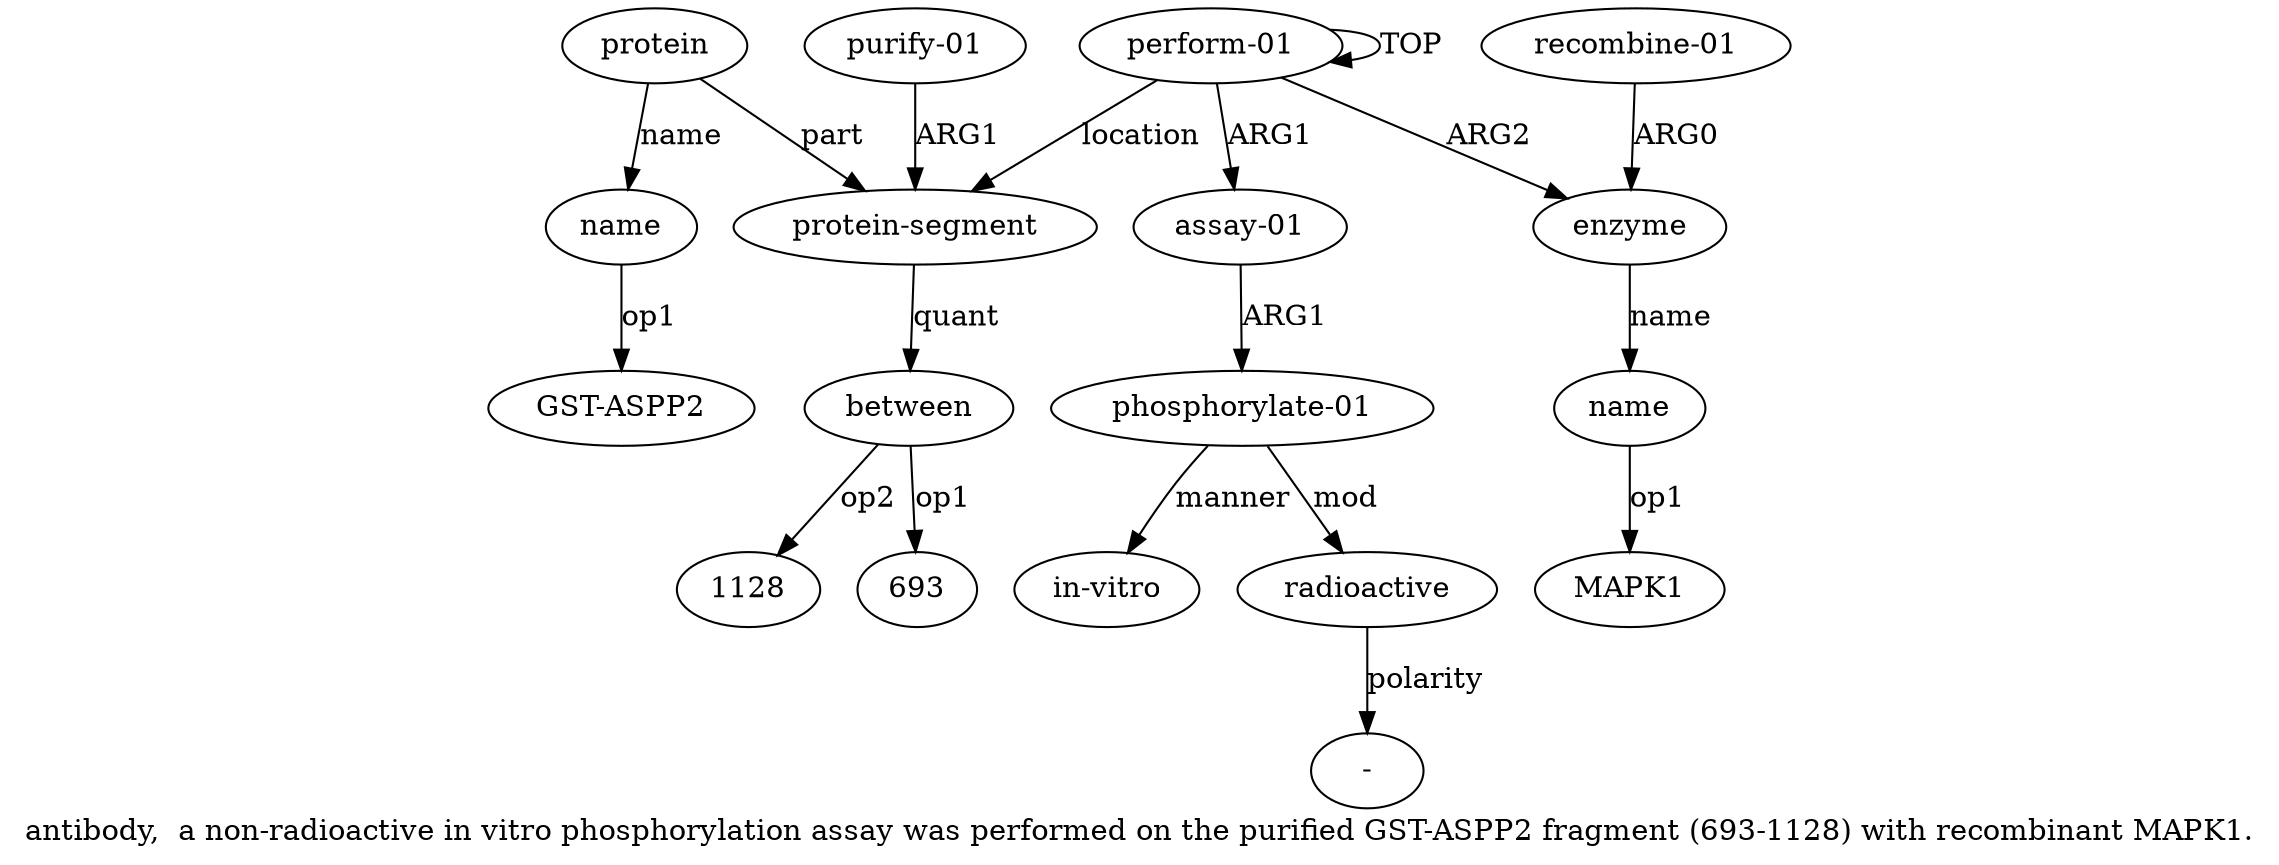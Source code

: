 digraph  {
	graph [label="antibody,  a non-radioactive in vitro phosphorylation assay was performed on the purified GST-ASPP2 fragment (693-1128) with recombinant \
MAPK1."];
	node [label="\N"];
	"a10 GST-ASPP2"	 [color=black,
		gold_ind=-1,
		gold_label="GST-ASPP2",
		label="GST-ASPP2",
		test_ind=-1,
		test_label="GST-ASPP2"];
	a11	 [color=black,
		gold_ind=11,
		gold_label=between,
		label=between,
		test_ind=11,
		test_label=between];
	"a11 1128"	 [color=black,
		gold_ind=-1,
		gold_label=1128,
		label=1128,
		test_ind=-1,
		test_label=1128];
	a11 -> "a11 1128" [key=0,
	color=black,
	gold_label=op2,
	label=op2,
	test_label=op2];
"a11 693" [color=black,
	gold_ind=-1,
	gold_label=693,
	label=693,
	test_ind=-1,
	test_label=693];
a11 -> "a11 693" [key=0,
color=black,
gold_label=op1,
label=op1,
test_label=op1];
a10 [color=black,
gold_ind=10,
gold_label=name,
label=name,
test_ind=10,
test_label=name];
a10 -> "a10 GST-ASPP2" [key=0,
color=black,
gold_label=op1,
label=op1,
test_label=op1];
"a4 -" [color=black,
gold_ind=-1,
gold_label="-",
label="-",
test_ind=-1,
test_label="-"];
a12 [color=black,
gold_ind=12,
gold_label="purify-01",
label="purify-01",
test_ind=12,
test_label="purify-01"];
a8 [color=black,
gold_ind=8,
gold_label="protein-segment",
label="protein-segment",
test_ind=8,
test_label="protein-segment"];
a12 -> a8 [key=0,
color=black,
gold_label=ARG1,
label=ARG1,
test_label=ARG1];
a1 [color=black,
gold_ind=1,
gold_label="assay-01",
label="assay-01",
test_ind=1,
test_label="assay-01"];
a2 [color=black,
gold_ind=2,
gold_label="phosphorylate-01",
label="phosphorylate-01",
test_ind=2,
test_label="phosphorylate-01"];
a1 -> a2 [key=0,
color=black,
gold_label=ARG1,
label=ARG1,
test_label=ARG1];
a0 [color=black,
gold_ind=0,
gold_label="perform-01",
label="perform-01",
test_ind=0,
test_label="perform-01"];
a0 -> a1 [key=0,
color=black,
gold_label=ARG1,
label=ARG1,
test_label=ARG1];
a0 -> a0 [key=0,
color=black,
gold_label=TOP,
label=TOP,
test_label=TOP];
a5 [color=black,
gold_ind=5,
gold_label=enzyme,
label=enzyme,
test_ind=5,
test_label=enzyme];
a0 -> a5 [key=0,
color=black,
gold_label=ARG2,
label=ARG2,
test_label=ARG2];
a0 -> a8 [key=0,
color=black,
gold_label=location,
label=location,
test_label=location];
a3 [color=black,
gold_ind=3,
gold_label="in-vitro",
label="in-vitro",
test_ind=3,
test_label="in-vitro"];
a2 -> a3 [key=0,
color=black,
gold_label=manner,
label=manner,
test_label=manner];
a4 [color=black,
gold_ind=4,
gold_label=radioactive,
label=radioactive,
test_ind=4,
test_label=radioactive];
a2 -> a4 [key=0,
color=black,
gold_label=mod,
label=mod,
test_label=mod];
a6 [color=black,
gold_ind=6,
gold_label=name,
label=name,
test_ind=6,
test_label=name];
a5 -> a6 [key=0,
color=black,
gold_label=name,
label=name,
test_label=name];
a4 -> "a4 -" [key=0,
color=black,
gold_label=polarity,
label=polarity,
test_label=polarity];
a7 [color=black,
gold_ind=7,
gold_label="recombine-01",
label="recombine-01",
test_ind=7,
test_label="recombine-01"];
a7 -> a5 [key=0,
color=black,
gold_label=ARG0,
label=ARG0,
test_label=ARG0];
"a6 MAPK1" [color=black,
gold_ind=-1,
gold_label=MAPK1,
label=MAPK1,
test_ind=-1,
test_label=MAPK1];
a6 -> "a6 MAPK1" [key=0,
color=black,
gold_label=op1,
label=op1,
test_label=op1];
a9 [color=black,
gold_ind=9,
gold_label=protein,
label=protein,
test_ind=9,
test_label=protein];
a9 -> a10 [key=0,
color=black,
gold_label=name,
label=name,
test_label=name];
a9 -> a8 [key=0,
color=black,
gold_label=part,
label=part,
test_label=part];
a8 -> a11 [key=0,
color=black,
gold_label=quant,
label=quant,
test_label=quant];
}
